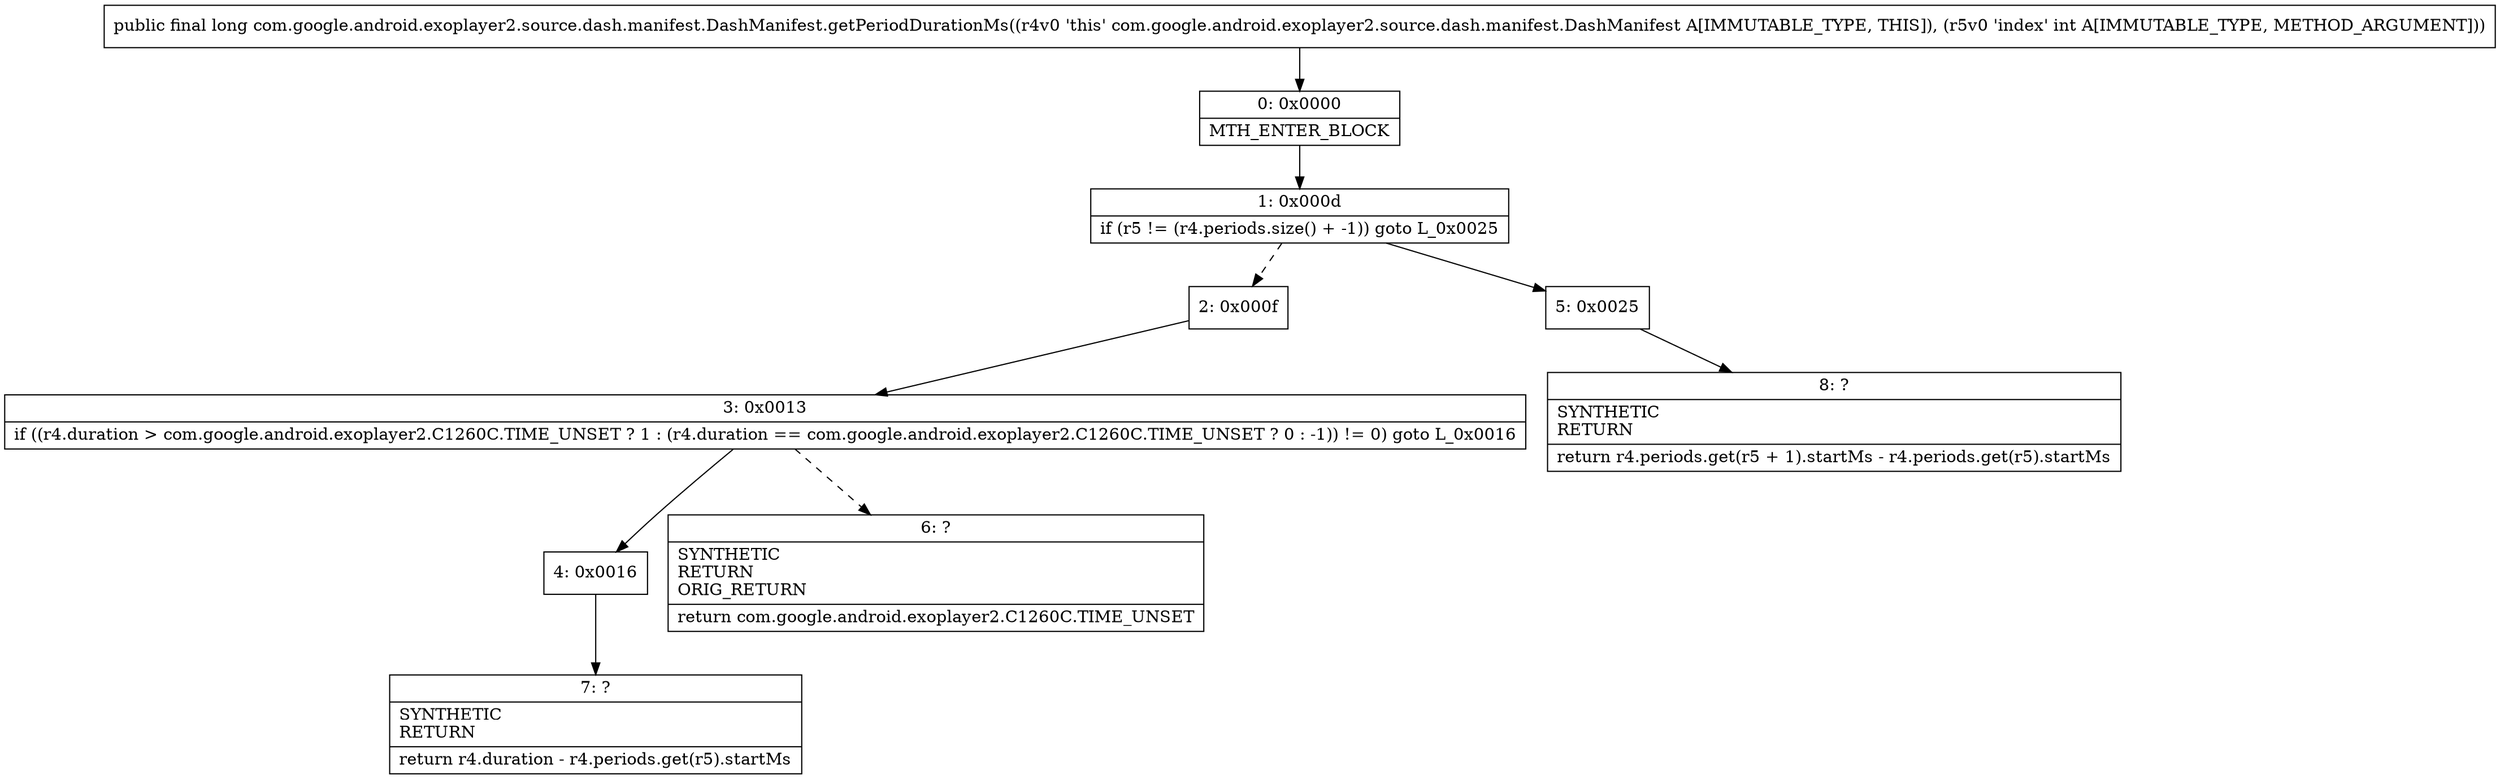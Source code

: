 digraph "CFG forcom.google.android.exoplayer2.source.dash.manifest.DashManifest.getPeriodDurationMs(I)J" {
Node_0 [shape=record,label="{0\:\ 0x0000|MTH_ENTER_BLOCK\l}"];
Node_1 [shape=record,label="{1\:\ 0x000d|if (r5 != (r4.periods.size() + \-1)) goto L_0x0025\l}"];
Node_2 [shape=record,label="{2\:\ 0x000f}"];
Node_3 [shape=record,label="{3\:\ 0x0013|if ((r4.duration \> com.google.android.exoplayer2.C1260C.TIME_UNSET ? 1 : (r4.duration == com.google.android.exoplayer2.C1260C.TIME_UNSET ? 0 : \-1)) != 0) goto L_0x0016\l}"];
Node_4 [shape=record,label="{4\:\ 0x0016}"];
Node_5 [shape=record,label="{5\:\ 0x0025}"];
Node_6 [shape=record,label="{6\:\ ?|SYNTHETIC\lRETURN\lORIG_RETURN\l|return com.google.android.exoplayer2.C1260C.TIME_UNSET\l}"];
Node_7 [shape=record,label="{7\:\ ?|SYNTHETIC\lRETURN\l|return r4.duration \- r4.periods.get(r5).startMs\l}"];
Node_8 [shape=record,label="{8\:\ ?|SYNTHETIC\lRETURN\l|return r4.periods.get(r5 + 1).startMs \- r4.periods.get(r5).startMs\l}"];
MethodNode[shape=record,label="{public final long com.google.android.exoplayer2.source.dash.manifest.DashManifest.getPeriodDurationMs((r4v0 'this' com.google.android.exoplayer2.source.dash.manifest.DashManifest A[IMMUTABLE_TYPE, THIS]), (r5v0 'index' int A[IMMUTABLE_TYPE, METHOD_ARGUMENT])) }"];
MethodNode -> Node_0;
Node_0 -> Node_1;
Node_1 -> Node_2[style=dashed];
Node_1 -> Node_5;
Node_2 -> Node_3;
Node_3 -> Node_4;
Node_3 -> Node_6[style=dashed];
Node_4 -> Node_7;
Node_5 -> Node_8;
}

